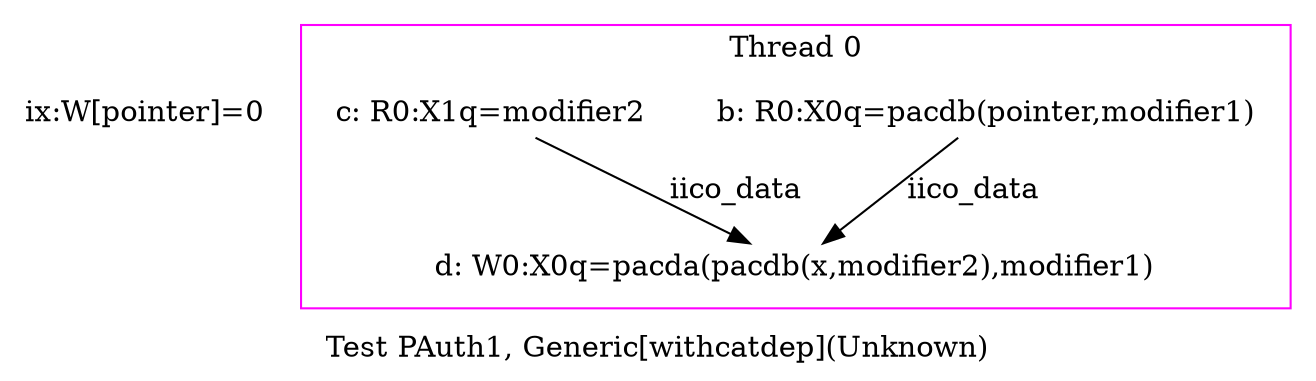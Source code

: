 digraph G {


/* legend */
label="Test PAuth1, Generic[withcatdep](Unknown)";


/* init events */
eiid0 [label="ix:W[pointer]=0", shape="none", fixedsize="false", height="0.194444", width="1.166667"];

/* the unlocked events */
subgraph cluster_proc0 { rank=sink; label = "Thread 0"; color=magenta; shape=box;
eiid1 [label="b: R0:X0q=pacdb(pointer,modifier1)", shape="none", fixedsize="false", height="0.194444", width="1.555556"];
eiid2 [label="c: R0:X1q=modifier2", shape="none", fixedsize="false", height="0.194444", width="1.750000"];
eiid3 [label="d: W0:X0q=pacda(pacdb(x,modifier2),modifier1)", shape="none", fixedsize="false", height="0.194444", width="4.083333"];
}

/* the intra_causality_data edges */

eiid1 -> eiid3 [label="iico_data", color="black", fontcolor="black"];
eiid2 -> eiid3 [label="iico_data", color="black", fontcolor="black"];

/* the intra_causality_control edges */

/* the poi edges */
/* the rfmap edges */


/* The viewed-before edges */
}
